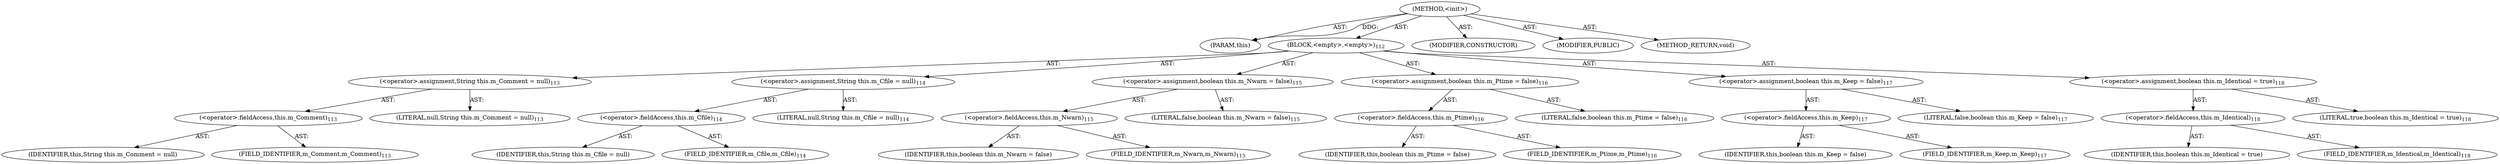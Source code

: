 digraph "&lt;init&gt;" {  
"111669149712" [label = <(METHOD,&lt;init&gt;)> ]
"115964117017" [label = <(PARAM,this)> ]
"25769803805" [label = <(BLOCK,&lt;empty&gt;,&lt;empty&gt;)<SUB>112</SUB>> ]
"30064771161" [label = <(&lt;operator&gt;.assignment,String this.m_Comment = null)<SUB>113</SUB>> ]
"30064771162" [label = <(&lt;operator&gt;.fieldAccess,this.m_Comment)<SUB>113</SUB>> ]
"68719476805" [label = <(IDENTIFIER,this,String this.m_Comment = null)> ]
"55834574867" [label = <(FIELD_IDENTIFIER,m_Comment,m_Comment)<SUB>113</SUB>> ]
"90194313223" [label = <(LITERAL,null,String this.m_Comment = null)<SUB>113</SUB>> ]
"30064771163" [label = <(&lt;operator&gt;.assignment,String this.m_Cfile = null)<SUB>114</SUB>> ]
"30064771164" [label = <(&lt;operator&gt;.fieldAccess,this.m_Cfile)<SUB>114</SUB>> ]
"68719476806" [label = <(IDENTIFIER,this,String this.m_Cfile = null)> ]
"55834574868" [label = <(FIELD_IDENTIFIER,m_Cfile,m_Cfile)<SUB>114</SUB>> ]
"90194313224" [label = <(LITERAL,null,String this.m_Cfile = null)<SUB>114</SUB>> ]
"30064771165" [label = <(&lt;operator&gt;.assignment,boolean this.m_Nwarn = false)<SUB>115</SUB>> ]
"30064771166" [label = <(&lt;operator&gt;.fieldAccess,this.m_Nwarn)<SUB>115</SUB>> ]
"68719476807" [label = <(IDENTIFIER,this,boolean this.m_Nwarn = false)> ]
"55834574869" [label = <(FIELD_IDENTIFIER,m_Nwarn,m_Nwarn)<SUB>115</SUB>> ]
"90194313225" [label = <(LITERAL,false,boolean this.m_Nwarn = false)<SUB>115</SUB>> ]
"30064771167" [label = <(&lt;operator&gt;.assignment,boolean this.m_Ptime = false)<SUB>116</SUB>> ]
"30064771168" [label = <(&lt;operator&gt;.fieldAccess,this.m_Ptime)<SUB>116</SUB>> ]
"68719476808" [label = <(IDENTIFIER,this,boolean this.m_Ptime = false)> ]
"55834574870" [label = <(FIELD_IDENTIFIER,m_Ptime,m_Ptime)<SUB>116</SUB>> ]
"90194313226" [label = <(LITERAL,false,boolean this.m_Ptime = false)<SUB>116</SUB>> ]
"30064771169" [label = <(&lt;operator&gt;.assignment,boolean this.m_Keep = false)<SUB>117</SUB>> ]
"30064771170" [label = <(&lt;operator&gt;.fieldAccess,this.m_Keep)<SUB>117</SUB>> ]
"68719476809" [label = <(IDENTIFIER,this,boolean this.m_Keep = false)> ]
"55834574871" [label = <(FIELD_IDENTIFIER,m_Keep,m_Keep)<SUB>117</SUB>> ]
"90194313227" [label = <(LITERAL,false,boolean this.m_Keep = false)<SUB>117</SUB>> ]
"30064771171" [label = <(&lt;operator&gt;.assignment,boolean this.m_Identical = true)<SUB>118</SUB>> ]
"30064771172" [label = <(&lt;operator&gt;.fieldAccess,this.m_Identical)<SUB>118</SUB>> ]
"68719476810" [label = <(IDENTIFIER,this,boolean this.m_Identical = true)> ]
"55834574872" [label = <(FIELD_IDENTIFIER,m_Identical,m_Identical)<SUB>118</SUB>> ]
"90194313228" [label = <(LITERAL,true,boolean this.m_Identical = true)<SUB>118</SUB>> ]
"133143986228" [label = <(MODIFIER,CONSTRUCTOR)> ]
"133143986229" [label = <(MODIFIER,PUBLIC)> ]
"128849018896" [label = <(METHOD_RETURN,void)> ]
  "111669149712" -> "115964117017"  [ label = "AST: "] 
  "111669149712" -> "25769803805"  [ label = "AST: "] 
  "111669149712" -> "133143986228"  [ label = "AST: "] 
  "111669149712" -> "133143986229"  [ label = "AST: "] 
  "111669149712" -> "128849018896"  [ label = "AST: "] 
  "25769803805" -> "30064771161"  [ label = "AST: "] 
  "25769803805" -> "30064771163"  [ label = "AST: "] 
  "25769803805" -> "30064771165"  [ label = "AST: "] 
  "25769803805" -> "30064771167"  [ label = "AST: "] 
  "25769803805" -> "30064771169"  [ label = "AST: "] 
  "25769803805" -> "30064771171"  [ label = "AST: "] 
  "30064771161" -> "30064771162"  [ label = "AST: "] 
  "30064771161" -> "90194313223"  [ label = "AST: "] 
  "30064771162" -> "68719476805"  [ label = "AST: "] 
  "30064771162" -> "55834574867"  [ label = "AST: "] 
  "30064771163" -> "30064771164"  [ label = "AST: "] 
  "30064771163" -> "90194313224"  [ label = "AST: "] 
  "30064771164" -> "68719476806"  [ label = "AST: "] 
  "30064771164" -> "55834574868"  [ label = "AST: "] 
  "30064771165" -> "30064771166"  [ label = "AST: "] 
  "30064771165" -> "90194313225"  [ label = "AST: "] 
  "30064771166" -> "68719476807"  [ label = "AST: "] 
  "30064771166" -> "55834574869"  [ label = "AST: "] 
  "30064771167" -> "30064771168"  [ label = "AST: "] 
  "30064771167" -> "90194313226"  [ label = "AST: "] 
  "30064771168" -> "68719476808"  [ label = "AST: "] 
  "30064771168" -> "55834574870"  [ label = "AST: "] 
  "30064771169" -> "30064771170"  [ label = "AST: "] 
  "30064771169" -> "90194313227"  [ label = "AST: "] 
  "30064771170" -> "68719476809"  [ label = "AST: "] 
  "30064771170" -> "55834574871"  [ label = "AST: "] 
  "30064771171" -> "30064771172"  [ label = "AST: "] 
  "30064771171" -> "90194313228"  [ label = "AST: "] 
  "30064771172" -> "68719476810"  [ label = "AST: "] 
  "30064771172" -> "55834574872"  [ label = "AST: "] 
  "111669149712" -> "115964117017"  [ label = "DDG: "] 
}
